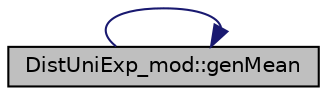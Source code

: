 digraph "DistUniExp_mod::genMean"
{
 // LATEX_PDF_SIZE
  edge [fontname="Helvetica",fontsize="10",labelfontname="Helvetica",labelfontsize="10"];
  node [fontname="Helvetica",fontsize="10",shape=record];
  rankdir="LR";
  Node1 [label="DistUniExp_mod::genMean",height=0.2,width=0.4,color="black", fillcolor="grey75", style="filled", fontcolor="black",tooltip="Return the mean of the exponential distribution with rate parameter lambda."];
  Node1 -> Node1 [color="midnightblue",fontsize="10",style="solid",fontname="Helvetica"];
}
